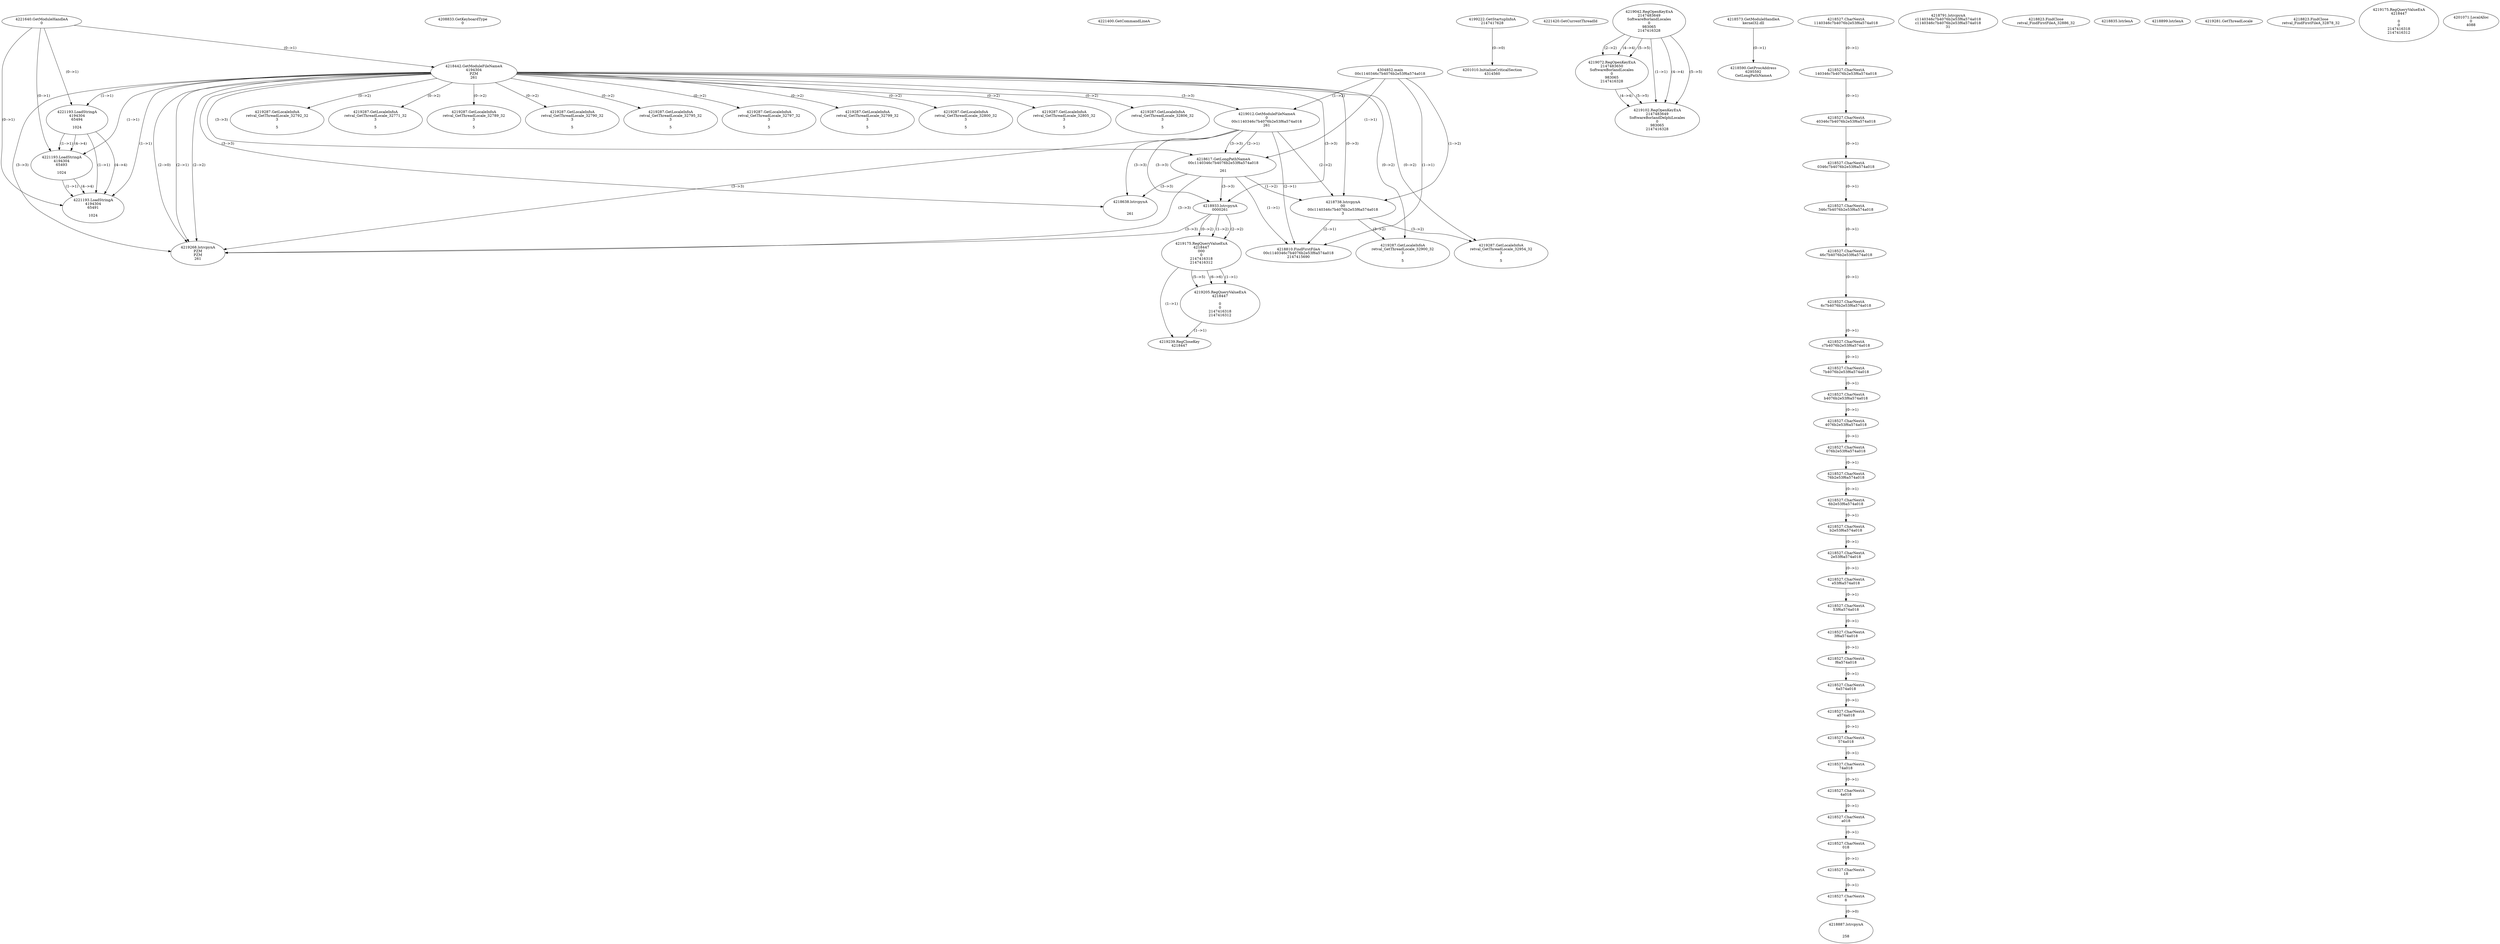 // Global SCDG with merge call
digraph {
	0 [label="4304852.main
00c1140346c7b4076b2e53f6a574a018"]
	1 [label="4221640.GetModuleHandleA
0"]
	2 [label="4208833.GetKeyboardType
0"]
	3 [label="4221400.GetCommandLineA
"]
	4 [label="4199222.GetStartupInfoA
2147417628"]
	5 [label="4221420.GetCurrentThreadId
"]
	6 [label="4218442.GetModuleFileNameA
4194304
PZM
261"]
	1 -> 6 [label="(0-->1)"]
	7 [label="4219012.GetModuleFileNameA
0
00c1140346c7b4076b2e53f6a574a018
261"]
	0 -> 7 [label="(1-->2)"]
	6 -> 7 [label="(3-->3)"]
	8 [label="4219042.RegOpenKeyExA
2147483649
Software\Borland\Locales
0
983065
2147416328"]
	9 [label="4219072.RegOpenKeyExA
2147483650
Software\Borland\Locales
0
983065
2147416328"]
	8 -> 9 [label="(2-->2)"]
	8 -> 9 [label="(4-->4)"]
	8 -> 9 [label="(5-->5)"]
	10 [label="4219102.RegOpenKeyExA
2147483649
Software\Borland\Delphi\Locales
0
983065
2147416328"]
	8 -> 10 [label="(1-->1)"]
	8 -> 10 [label="(4-->4)"]
	9 -> 10 [label="(4-->4)"]
	8 -> 10 [label="(5-->5)"]
	9 -> 10 [label="(5-->5)"]
	11 [label="4218573.GetModuleHandleA
kernel32.dll"]
	12 [label="4218590.GetProcAddress
6295592
GetLongPathNameA"]
	11 -> 12 [label="(0-->1)"]
	13 [label="4218617.GetLongPathNameA
00c1140346c7b4076b2e53f6a574a018

261"]
	0 -> 13 [label="(1-->1)"]
	7 -> 13 [label="(2-->1)"]
	6 -> 13 [label="(3-->3)"]
	7 -> 13 [label="(3-->3)"]
	14 [label="4218738.lstrcpynA
00
00c1140346c7b4076b2e53f6a574a018
3"]
	0 -> 14 [label="(1-->2)"]
	7 -> 14 [label="(2-->2)"]
	13 -> 14 [label="(1-->2)"]
	6 -> 14 [label="(0-->3)"]
	15 [label="4218527.CharNextA
1140346c7b4076b2e53f6a574a018"]
	16 [label="4218527.CharNextA
140346c7b4076b2e53f6a574a018"]
	15 -> 16 [label="(0-->1)"]
	17 [label="4218527.CharNextA
40346c7b4076b2e53f6a574a018"]
	16 -> 17 [label="(0-->1)"]
	18 [label="4218527.CharNextA
0346c7b4076b2e53f6a574a018"]
	17 -> 18 [label="(0-->1)"]
	19 [label="4218527.CharNextA
346c7b4076b2e53f6a574a018"]
	18 -> 19 [label="(0-->1)"]
	20 [label="4218527.CharNextA
46c7b4076b2e53f6a574a018"]
	19 -> 20 [label="(0-->1)"]
	21 [label="4218527.CharNextA
6c7b4076b2e53f6a574a018"]
	20 -> 21 [label="(0-->1)"]
	22 [label="4218527.CharNextA
c7b4076b2e53f6a574a018"]
	21 -> 22 [label="(0-->1)"]
	23 [label="4218527.CharNextA
7b4076b2e53f6a574a018"]
	22 -> 23 [label="(0-->1)"]
	24 [label="4218527.CharNextA
b4076b2e53f6a574a018"]
	23 -> 24 [label="(0-->1)"]
	25 [label="4218527.CharNextA
4076b2e53f6a574a018"]
	24 -> 25 [label="(0-->1)"]
	26 [label="4218527.CharNextA
076b2e53f6a574a018"]
	25 -> 26 [label="(0-->1)"]
	27 [label="4218527.CharNextA
76b2e53f6a574a018"]
	26 -> 27 [label="(0-->1)"]
	28 [label="4218527.CharNextA
6b2e53f6a574a018"]
	27 -> 28 [label="(0-->1)"]
	29 [label="4218527.CharNextA
b2e53f6a574a018"]
	28 -> 29 [label="(0-->1)"]
	30 [label="4218527.CharNextA
2e53f6a574a018"]
	29 -> 30 [label="(0-->1)"]
	31 [label="4218527.CharNextA
e53f6a574a018"]
	30 -> 31 [label="(0-->1)"]
	32 [label="4218527.CharNextA
53f6a574a018"]
	31 -> 32 [label="(0-->1)"]
	33 [label="4218527.CharNextA
3f6a574a018"]
	32 -> 33 [label="(0-->1)"]
	34 [label="4218527.CharNextA
f6a574a018"]
	33 -> 34 [label="(0-->1)"]
	35 [label="4218527.CharNextA
6a574a018"]
	34 -> 35 [label="(0-->1)"]
	36 [label="4218527.CharNextA
a574a018"]
	35 -> 36 [label="(0-->1)"]
	37 [label="4218527.CharNextA
574a018"]
	36 -> 37 [label="(0-->1)"]
	38 [label="4218527.CharNextA
74a018"]
	37 -> 38 [label="(0-->1)"]
	39 [label="4218527.CharNextA
4a018"]
	38 -> 39 [label="(0-->1)"]
	40 [label="4218527.CharNextA
a018"]
	39 -> 40 [label="(0-->1)"]
	41 [label="4218527.CharNextA
018"]
	40 -> 41 [label="(0-->1)"]
	42 [label="4218527.CharNextA
18"]
	41 -> 42 [label="(0-->1)"]
	43 [label="4218527.CharNextA
8"]
	42 -> 43 [label="(0-->1)"]
	44 [label="4218791.lstrcpynA
c1140346c7b4076b2e53f6a574a018
c1140346c7b4076b2e53f6a574a018
31"]
	45 [label="4218810.FindFirstFileA
00c1140346c7b4076b2e53f6a574a018
2147415690"]
	0 -> 45 [label="(1-->1)"]
	7 -> 45 [label="(2-->1)"]
	13 -> 45 [label="(1-->1)"]
	14 -> 45 [label="(2-->1)"]
	46 [label="4218823.FindClose
retval_FindFirstFileA_32886_32"]
	47 [label="4218835.lstrlenA
"]
	48 [label="4218887.lstrcpynA


258"]
	43 -> 48 [label="(0-->0)"]
	49 [label="4218899.lstrlenA
"]
	50 [label="4218933.lstrcpynA
00\
00\
261"]
	6 -> 50 [label="(3-->3)"]
	7 -> 50 [label="(3-->3)"]
	13 -> 50 [label="(3-->3)"]
	51 [label="4219175.RegQueryValueExA
4218447
00\
0
0
2147416318
2147416312"]
	50 -> 51 [label="(1-->2)"]
	50 -> 51 [label="(2-->2)"]
	50 -> 51 [label="(0-->2)"]
	52 [label="4219205.RegQueryValueExA
4218447

0
0
2147416318
2147416312"]
	51 -> 52 [label="(1-->1)"]
	51 -> 52 [label="(5-->5)"]
	51 -> 52 [label="(6-->6)"]
	53 [label="4219239.RegCloseKey
4218447"]
	51 -> 53 [label="(1-->1)"]
	52 -> 53 [label="(1-->1)"]
	54 [label="4219268.lstrcpynA
PZM
PZM
261"]
	6 -> 54 [label="(2-->1)"]
	6 -> 54 [label="(2-->2)"]
	6 -> 54 [label="(3-->3)"]
	7 -> 54 [label="(3-->3)"]
	13 -> 54 [label="(3-->3)"]
	50 -> 54 [label="(3-->3)"]
	6 -> 54 [label="(2-->0)"]
	55 [label="4219281.GetThreadLocale
"]
	56 [label="4219287.GetLocaleInfoA
retval_GetThreadLocale_32954_32
3

5"]
	6 -> 56 [label="(0-->2)"]
	14 -> 56 [label="(3-->2)"]
	57 [label="4221193.LoadStringA
4194304
65494

1024"]
	1 -> 57 [label="(0-->1)"]
	6 -> 57 [label="(1-->1)"]
	58 [label="4218823.FindClose
retval_FindFirstFileA_32878_32"]
	59 [label="4219287.GetLocaleInfoA
retval_GetThreadLocale_32900_32
3

5"]
	6 -> 59 [label="(0-->2)"]
	14 -> 59 [label="(3-->2)"]
	60 [label="4221193.LoadStringA
4194304
65493

1024"]
	1 -> 60 [label="(0-->1)"]
	6 -> 60 [label="(1-->1)"]
	57 -> 60 [label="(1-->1)"]
	57 -> 60 [label="(4-->4)"]
	61 [label="4218638.lstrcpynA


261"]
	6 -> 61 [label="(3-->3)"]
	7 -> 61 [label="(3-->3)"]
	13 -> 61 [label="(3-->3)"]
	62 [label="4219175.RegQueryValueExA
4218447

0
0
2147416318
2147416312"]
	63 [label="4219287.GetLocaleInfoA
retval_GetThreadLocale_32792_32
3

5"]
	6 -> 63 [label="(0-->2)"]
	64 [label="4201010.InitializeCriticalSection
4314560"]
	4 -> 64 [label="(0-->0)"]
	65 [label="4201071.LocalAlloc
0
4088"]
	66 [label="4219287.GetLocaleInfoA
retval_GetThreadLocale_32771_32
3

5"]
	6 -> 66 [label="(0-->2)"]
	67 [label="4221193.LoadStringA
4194304
65491

1024"]
	1 -> 67 [label="(0-->1)"]
	6 -> 67 [label="(1-->1)"]
	57 -> 67 [label="(1-->1)"]
	60 -> 67 [label="(1-->1)"]
	57 -> 67 [label="(4-->4)"]
	60 -> 67 [label="(4-->4)"]
	68 [label="4219287.GetLocaleInfoA
retval_GetThreadLocale_32789_32
3

5"]
	6 -> 68 [label="(0-->2)"]
	69 [label="4219287.GetLocaleInfoA
retval_GetThreadLocale_32790_32
3

5"]
	6 -> 69 [label="(0-->2)"]
	70 [label="4219287.GetLocaleInfoA
retval_GetThreadLocale_32795_32
3

5"]
	6 -> 70 [label="(0-->2)"]
	71 [label="4219287.GetLocaleInfoA
retval_GetThreadLocale_32797_32
3

5"]
	6 -> 71 [label="(0-->2)"]
	72 [label="4219287.GetLocaleInfoA
retval_GetThreadLocale_32799_32
3

5"]
	6 -> 72 [label="(0-->2)"]
	73 [label="4219287.GetLocaleInfoA
retval_GetThreadLocale_32800_32
3

5"]
	6 -> 73 [label="(0-->2)"]
	74 [label="4219287.GetLocaleInfoA
retval_GetThreadLocale_32805_32
3

5"]
	6 -> 74 [label="(0-->2)"]
	75 [label="4219287.GetLocaleInfoA
retval_GetThreadLocale_32806_32
3

5"]
	6 -> 75 [label="(0-->2)"]
}
